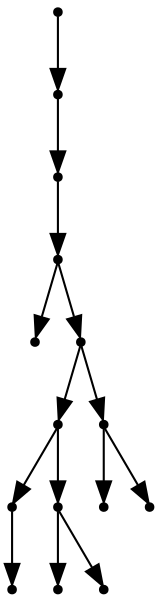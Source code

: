 digraph {
  14 [shape=point];
  13 [shape=point];
  12 [shape=point];
  11 [shape=point];
  0 [shape=point];
  10 [shape=point];
  6 [shape=point];
  2 [shape=point];
  1 [shape=point];
  5 [shape=point];
  3 [shape=point];
  4 [shape=point];
  9 [shape=point];
  7 [shape=point];
  8 [shape=point];
14 -> 13;
13 -> 12;
12 -> 11;
11 -> 0;
11 -> 10;
10 -> 6;
6 -> 2;
2 -> 1;
6 -> 5;
5 -> 3;
5 -> 4;
10 -> 9;
9 -> 7;
9 -> 8;
}
